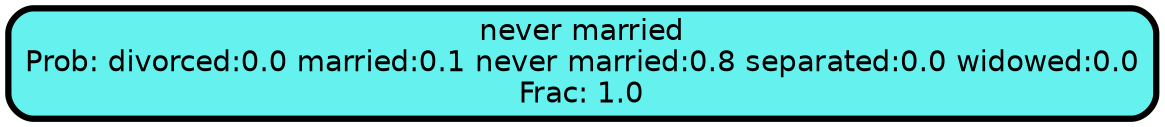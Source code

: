 graph Tree {
node [shape=box, style="filled, rounded",color="black",penwidth="3",fontcolor="black",                 fontname=helvetica] ;
graph [ranksep="0 equally", splines=straight,                 bgcolor=transparent, dpi=200] ;
edge [fontname=helvetica, color=black] ;
0 [label="never married
Prob: divorced:0.0 married:0.1 never married:0.8 separated:0.0 widowed:0.0
Frac: 1.0", fillcolor="#65f2ef"] ;
{rank = same;}}